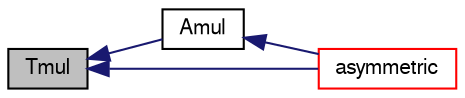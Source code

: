 digraph "Tmul"
{
  bgcolor="transparent";
  edge [fontname="FreeSans",fontsize="10",labelfontname="FreeSans",labelfontsize="10"];
  node [fontname="FreeSans",fontsize="10",shape=record];
  rankdir="LR";
  Node1041 [label="Tmul",height=0.2,width=0.4,color="black", fillcolor="grey75", style="filled", fontcolor="black"];
  Node1041 -> Node1042 [dir="back",color="midnightblue",fontsize="10",style="solid",fontname="FreeSans"];
  Node1042 [label="Amul",height=0.2,width=0.4,color="black",URL="$a26882.html#a7a2e0a380ac70181d4d957ffb1d5caf1",tooltip="Matrix multiplication with updated interfaces. "];
  Node1042 -> Node1043 [dir="back",color="midnightblue",fontsize="10",style="solid",fontname="FreeSans"];
  Node1043 [label="asymmetric",height=0.2,width=0.4,color="red",URL="$a26882.html#aff45003a4c4226b1f6f4e5e24d382e03"];
  Node1041 -> Node1043 [dir="back",color="midnightblue",fontsize="10",style="solid",fontname="FreeSans"];
}

